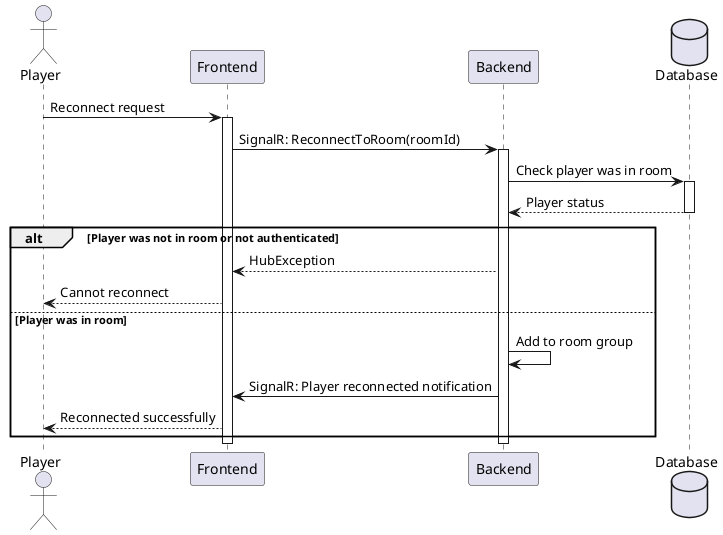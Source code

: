 @startuml Reconnect to Room

actor "Player" as Player
participant "Frontend" as FE
participant "Backend" as API
database "Database" as DB

Player -> FE: Reconnect request
activate FE
FE -> API: SignalR: ReconnectToRoom(roomId)
activate API
API -> DB: Check player was in room
activate DB
DB --> API: Player status
deactivate DB
alt Player was not in room or not authenticated
    API --> FE: HubException
    FE --> Player: Cannot reconnect
else Player was in room
    API -> API: Add to room group
    API -> FE: SignalR: Player reconnected notification
    FE --> Player: Reconnected successfully
end
deactivate API
deactivate FE

@enduml